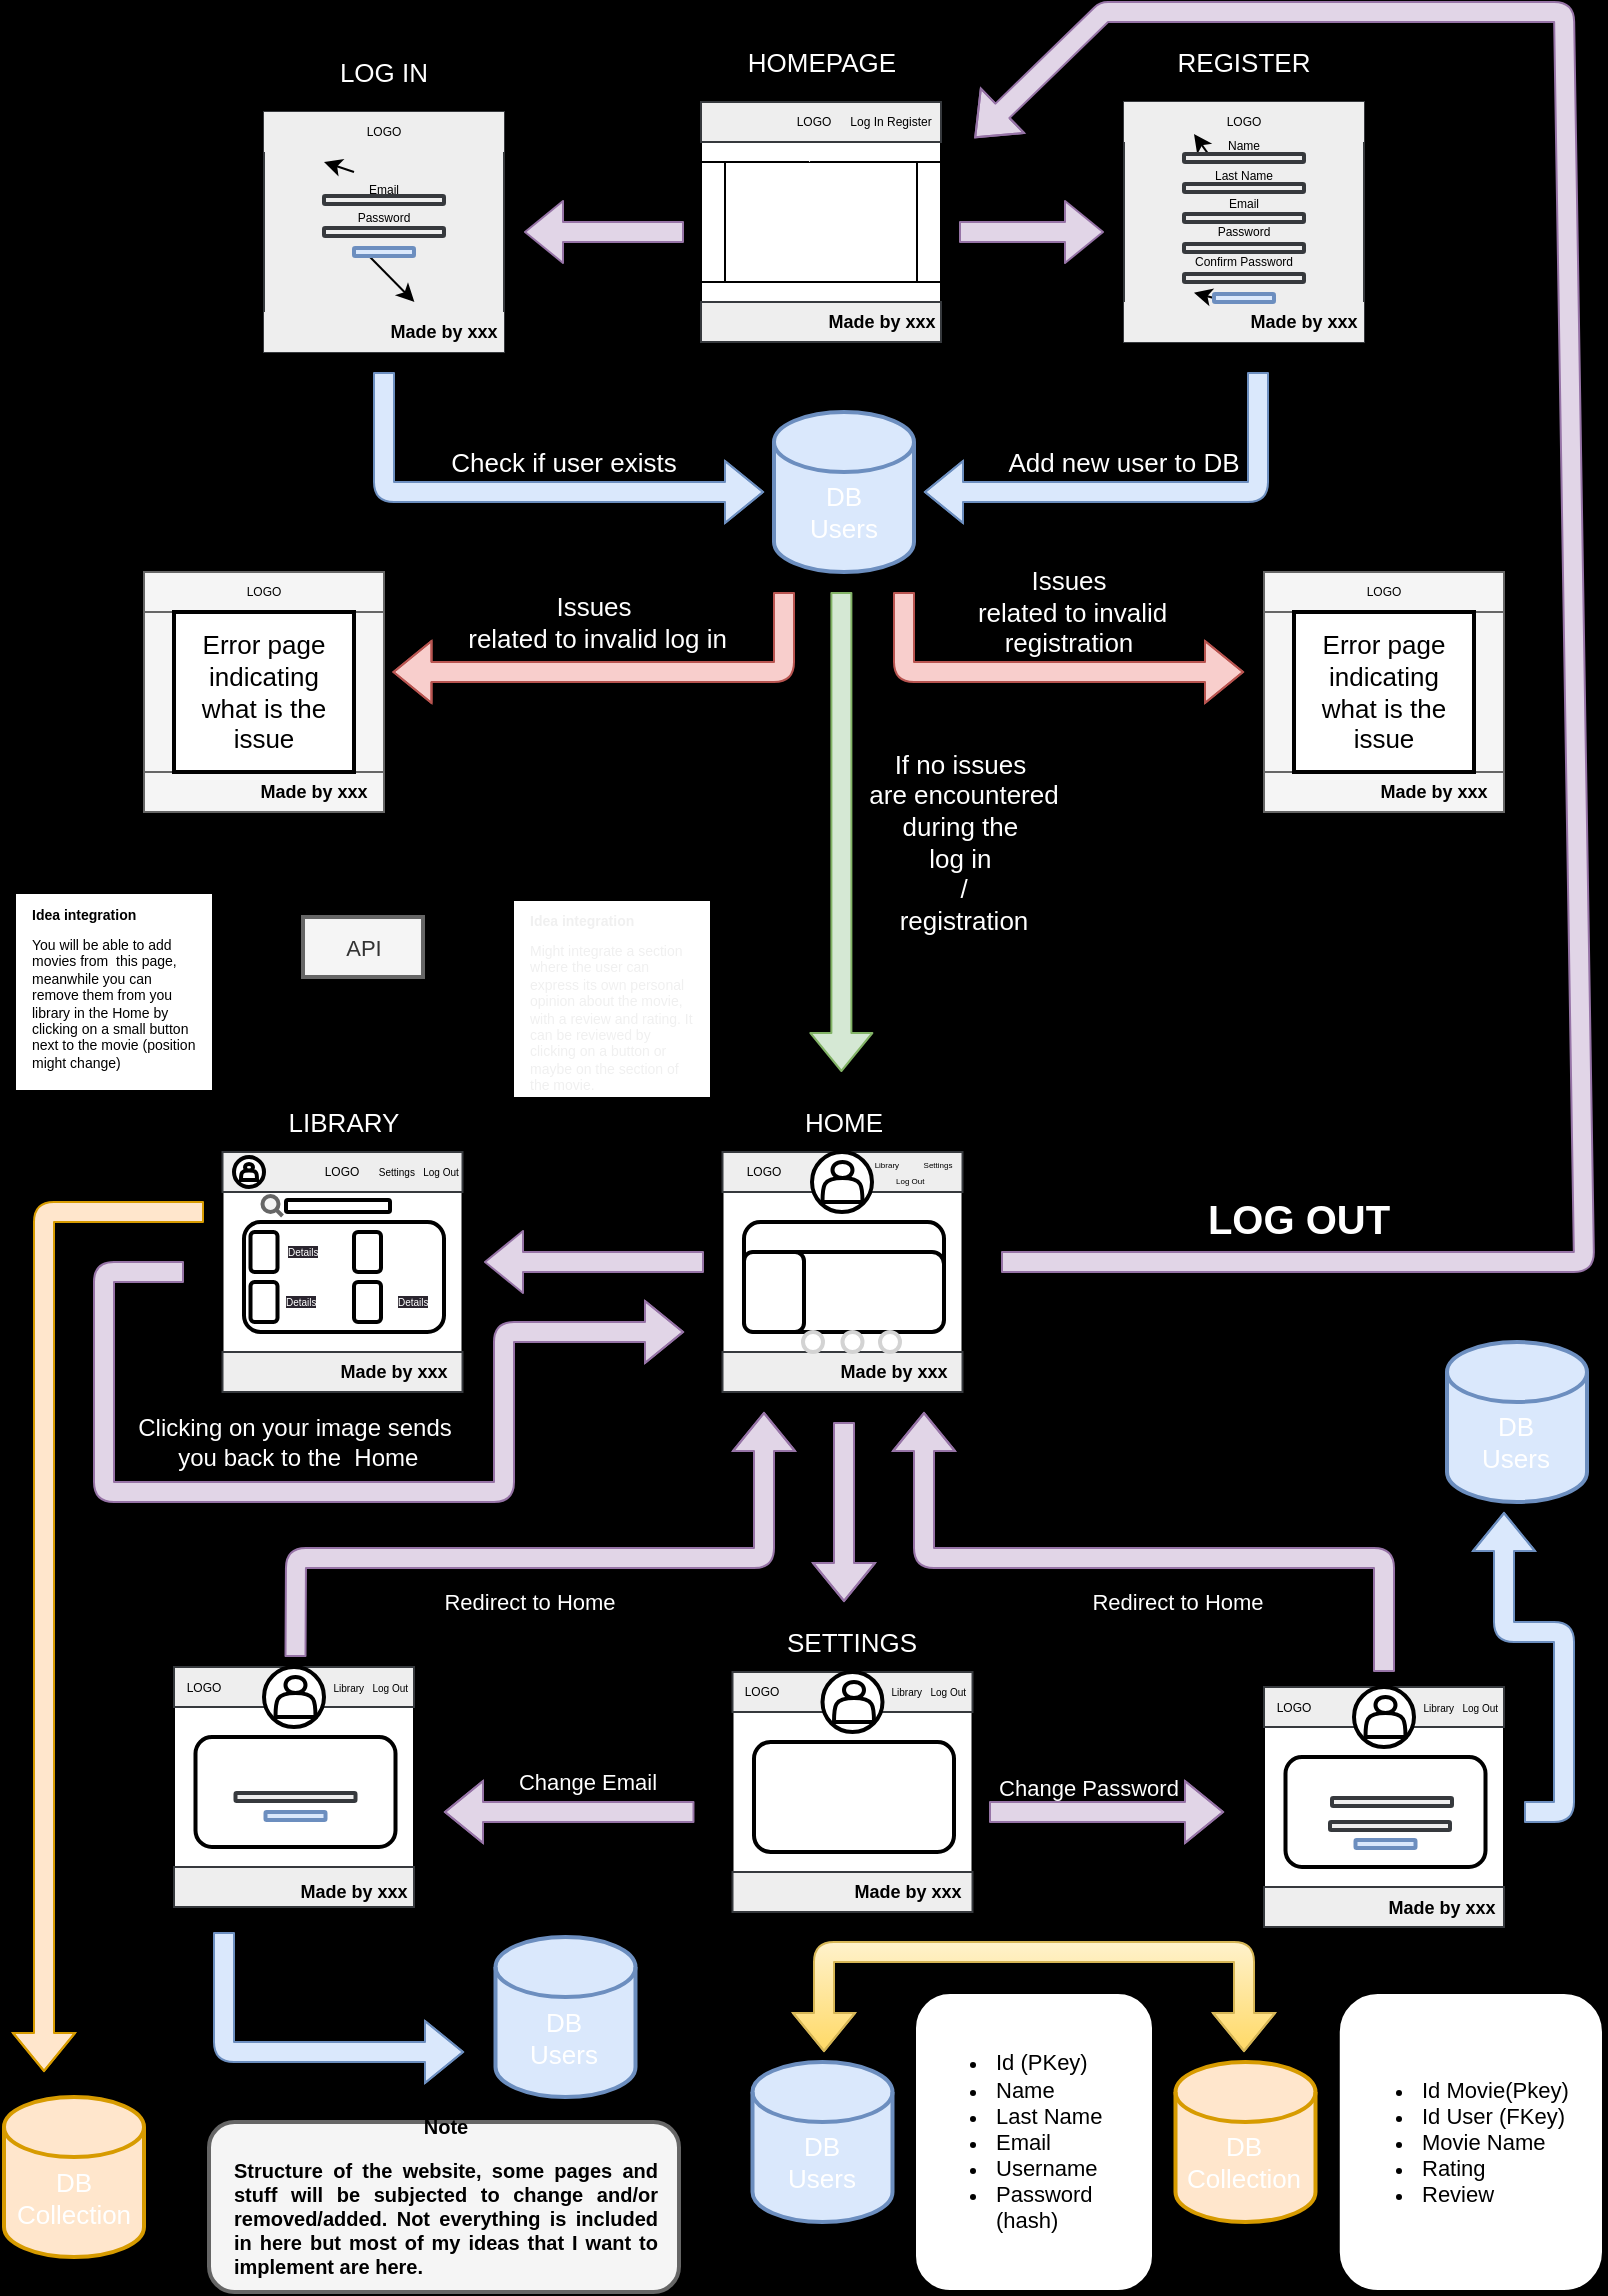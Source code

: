 <mxfile>
    <diagram id="ROJgKOlw1JvFACg1yOyk" name="Page-1">
        <mxGraphModel dx="598" dy="414" grid="1" gridSize="10" guides="1" tooltips="1" connect="1" arrows="1" fold="1" page="1" pageScale="1" pageWidth="827" pageHeight="1169" background="#000000" math="0" shadow="0">
            <root>
                <mxCell id="0"/>
                <mxCell id="1" parent="0"/>
                <mxCell id="5" value="" style="whiteSpace=wrap;html=1;aspect=fixed;" vertex="1" parent="1">
                    <mxGeometry x="358.5" y="65" width="120" height="120" as="geometry"/>
                </mxCell>
                <mxCell id="6" value="" style="rounded=0;whiteSpace=wrap;html=1;fillColor=#eeeeee;strokeColor=#36393d;" vertex="1" parent="1">
                    <mxGeometry x="358.5" y="65" width="120" height="20" as="geometry"/>
                </mxCell>
                <mxCell id="7" value="" style="rounded=0;whiteSpace=wrap;html=1;fillColor=#eeeeee;strokeColor=#36393d;" vertex="1" parent="1">
                    <mxGeometry x="358.5" y="165" width="120" height="20" as="geometry"/>
                </mxCell>
                <mxCell id="8" value="&lt;b style=&quot;font-size: 9px;&quot;&gt;Made by xxx&lt;/b&gt;" style="text;html=1;align=center;verticalAlign=middle;whiteSpace=wrap;rounded=0;strokeColor=none;fontColor=#000000;fontSize=9;" vertex="1" parent="1">
                    <mxGeometry x="394" y="160" width="110" height="30" as="geometry"/>
                </mxCell>
                <mxCell id="9" value="Log In Register" style="text;html=1;strokeColor=none;fillColor=none;align=center;verticalAlign=middle;whiteSpace=wrap;rounded=0;fontColor=#000000;fontSize=6;" vertex="1" parent="1">
                    <mxGeometry x="418.5" y="60" width="69" height="30" as="geometry"/>
                </mxCell>
                <mxCell id="10" value="LOGO" style="text;html=1;strokeColor=none;fillColor=none;align=center;verticalAlign=middle;whiteSpace=wrap;rounded=0;fontSize=6;fontColor=#000000;" vertex="1" parent="1">
                    <mxGeometry x="384.5" y="60" width="60" height="30" as="geometry"/>
                </mxCell>
                <mxCell id="11" value="" style="shape=process;whiteSpace=wrap;html=1;backgroundOutline=1;strokeColor=default;fontSize=6;fontColor=#000000;" vertex="1" parent="1">
                    <mxGeometry x="358.5" y="95" width="120" height="60" as="geometry"/>
                </mxCell>
                <mxCell id="14" value="HOMEPAGE" style="text;html=1;strokeColor=none;fillColor=none;align=center;verticalAlign=middle;whiteSpace=wrap;rounded=0;fontSize=13;fontColor=#FFFFFF;" vertex="1" parent="1">
                    <mxGeometry x="328.5" y="30" width="180" height="30" as="geometry"/>
                </mxCell>
                <mxCell id="16" value="" style="shape=flexArrow;endArrow=classic;html=1;fontSize=13;fontColor=#FFFFFF;fillColor=#e1d5e7;strokeColor=#9673a6;" edge="1" parent="1">
                    <mxGeometry width="50" height="50" relative="1" as="geometry">
                        <mxPoint x="487.5" y="130" as="sourcePoint"/>
                        <mxPoint x="560" y="130" as="targetPoint"/>
                        <Array as="points"/>
                    </mxGeometry>
                </mxCell>
                <mxCell id="17" value="" style="whiteSpace=wrap;html=1;aspect=fixed;fillColor=#eeeeee;strokeColor=#36393d;" vertex="1" parent="1">
                    <mxGeometry x="570" y="65" width="120" height="120" as="geometry"/>
                </mxCell>
                <mxCell id="18" value="" style="rounded=0;whiteSpace=wrap;html=1;fillColor=#eeeeee;strokeColor=none;" vertex="1" parent="1">
                    <mxGeometry x="570" y="65" width="120" height="20" as="geometry"/>
                </mxCell>
                <mxCell id="19" value="" style="rounded=0;whiteSpace=wrap;html=1;fillColor=#eeeeee;strokeColor=none;" vertex="1" parent="1">
                    <mxGeometry x="570" y="165" width="120" height="20" as="geometry"/>
                </mxCell>
                <mxCell id="21" value="REGISTER" style="text;html=1;strokeColor=none;fillColor=none;align=center;verticalAlign=middle;whiteSpace=wrap;rounded=0;fontSize=13;fontColor=#FFFFFF;" vertex="1" parent="1">
                    <mxGeometry x="540" y="30" width="180" height="30" as="geometry"/>
                </mxCell>
                <mxCell id="22" value="" style="shape=flexArrow;endArrow=classic;html=1;fontSize=13;fontColor=#FFFFFF;fillColor=#e1d5e7;strokeColor=#9673a6;" edge="1" parent="1">
                    <mxGeometry width="50" height="50" relative="1" as="geometry">
                        <mxPoint x="350" y="130" as="sourcePoint"/>
                        <mxPoint x="270" y="130" as="targetPoint"/>
                        <Array as="points"/>
                    </mxGeometry>
                </mxCell>
                <mxCell id="23" value="LOGO" style="text;html=1;strokeColor=none;fillColor=none;align=center;verticalAlign=middle;whiteSpace=wrap;rounded=0;fontSize=6;fontColor=#000000;" vertex="1" parent="1">
                    <mxGeometry x="600" y="60" width="60" height="30" as="geometry"/>
                </mxCell>
                <mxCell id="26" value="&lt;b style=&quot;font-size: 9px;&quot;&gt;Made by xxx&lt;/b&gt;" style="text;html=1;align=center;verticalAlign=middle;whiteSpace=wrap;rounded=0;strokeColor=none;fontColor=#000000;fontSize=9;" vertex="1" parent="1">
                    <mxGeometry x="605" y="160" width="110" height="30" as="geometry"/>
                </mxCell>
                <mxCell id="28" value="Name&lt;br&gt;&lt;br&gt;Last Name&lt;br&gt;&lt;br&gt;Email&lt;br&gt;&lt;br&gt;Password&lt;br&gt;&lt;br&gt;Confirm Password&lt;br&gt;" style="text;html=1;strokeColor=none;fillColor=none;align=center;verticalAlign=middle;whiteSpace=wrap;rounded=0;fontSize=6;fontColor=#000000;" vertex="1" parent="1">
                    <mxGeometry x="600" y="81" width="60" height="70" as="geometry"/>
                </mxCell>
                <mxCell id="32" style="edgeStyle=none;html=1;exitX=0.25;exitY=1;exitDx=0;exitDy=0;fontSize=13;fontColor=#FFFFFF;" edge="1" parent="1" source="30" target="28">
                    <mxGeometry relative="1" as="geometry"/>
                </mxCell>
                <mxCell id="30" value="" style="rounded=1;whiteSpace=wrap;html=1;strokeColor=#36393d;fontSize=13;fillColor=#eeeeee;strokeWidth=2;" vertex="1" parent="1">
                    <mxGeometry x="600" y="91" width="60" height="4" as="geometry"/>
                </mxCell>
                <mxCell id="34" value="" style="rounded=1;whiteSpace=wrap;html=1;strokeColor=#36393d;fontSize=13;fillColor=#eeeeee;strokeWidth=2;" vertex="1" parent="1">
                    <mxGeometry x="600" y="106" width="60" height="4" as="geometry"/>
                </mxCell>
                <mxCell id="35" value="" style="rounded=1;whiteSpace=wrap;html=1;strokeColor=#36393d;fontSize=13;fillColor=#eeeeee;strokeWidth=2;" vertex="1" parent="1">
                    <mxGeometry x="600" y="121" width="60" height="4" as="geometry"/>
                </mxCell>
                <mxCell id="36" value="" style="rounded=1;whiteSpace=wrap;html=1;strokeColor=#36393d;fontSize=13;fillColor=#eeeeee;strokeWidth=2;" vertex="1" parent="1">
                    <mxGeometry x="600" y="136" width="60" height="4" as="geometry"/>
                </mxCell>
                <mxCell id="37" value="" style="rounded=1;whiteSpace=wrap;html=1;strokeColor=#36393d;fontSize=13;fillColor=#eeeeee;strokeWidth=2;" vertex="1" parent="1">
                    <mxGeometry x="600" y="151" width="60" height="4" as="geometry"/>
                </mxCell>
                <mxCell id="39" style="edgeStyle=none;html=1;exitX=0.25;exitY=1;exitDx=0;exitDy=0;fontSize=13;fontColor=#FFFFFF;" edge="1" parent="1" source="38" target="26">
                    <mxGeometry relative="1" as="geometry"/>
                </mxCell>
                <mxCell id="38" value="" style="rounded=1;whiteSpace=wrap;html=1;fontSize=13;strokeWidth=2;fillColor=#dae8fc;strokeColor=#6c8ebf;" vertex="1" parent="1">
                    <mxGeometry x="615" y="161" width="30" height="4" as="geometry"/>
                </mxCell>
                <mxCell id="41" value="" style="whiteSpace=wrap;html=1;aspect=fixed;fillColor=#eeeeee;strokeColor=#36393d;" vertex="1" parent="1">
                    <mxGeometry x="140" y="70" width="120" height="120" as="geometry"/>
                </mxCell>
                <mxCell id="42" value="" style="rounded=0;whiteSpace=wrap;html=1;fillColor=#eeeeee;strokeColor=none;" vertex="1" parent="1">
                    <mxGeometry x="140" y="70" width="120" height="20" as="geometry"/>
                </mxCell>
                <mxCell id="43" value="" style="rounded=0;whiteSpace=wrap;html=1;fillColor=#eeeeee;strokeColor=none;" vertex="1" parent="1">
                    <mxGeometry x="140" y="170" width="120" height="20" as="geometry"/>
                </mxCell>
                <mxCell id="44" value="LOGO" style="text;html=1;strokeColor=none;fillColor=none;align=center;verticalAlign=middle;whiteSpace=wrap;rounded=0;fontSize=6;fontColor=#000000;" vertex="1" parent="1">
                    <mxGeometry x="170" y="65" width="60" height="30" as="geometry"/>
                </mxCell>
                <mxCell id="45" value="&lt;b style=&quot;font-size: 9px;&quot;&gt;Made by xxx&lt;/b&gt;" style="text;html=1;align=center;verticalAlign=middle;whiteSpace=wrap;rounded=0;strokeColor=none;fontColor=#000000;fontSize=9;" vertex="1" parent="1">
                    <mxGeometry x="175" y="165" width="110" height="30" as="geometry"/>
                </mxCell>
                <mxCell id="46" value="&lt;br&gt;&lt;br&gt;&lt;br&gt;&lt;br&gt;Email&lt;br&gt;&lt;br&gt;Password&lt;br&gt;&lt;br&gt;" style="text;html=1;strokeColor=none;fillColor=none;align=center;verticalAlign=middle;whiteSpace=wrap;rounded=0;fontSize=6;fontColor=#000000;" vertex="1" parent="1">
                    <mxGeometry x="170" y="70" width="60" height="70" as="geometry"/>
                </mxCell>
                <mxCell id="47" style="edgeStyle=none;html=1;exitX=0.25;exitY=1;exitDx=0;exitDy=0;fontSize=13;fontColor=#FFFFFF;" edge="1" parent="1" target="46">
                    <mxGeometry relative="1" as="geometry">
                        <mxPoint x="185.0" y="100" as="sourcePoint"/>
                    </mxGeometry>
                </mxCell>
                <mxCell id="50" value="" style="rounded=1;whiteSpace=wrap;html=1;strokeColor=#36393d;fontSize=13;fillColor=#eeeeee;strokeWidth=2;" vertex="1" parent="1">
                    <mxGeometry x="170" y="112" width="60" height="4" as="geometry"/>
                </mxCell>
                <mxCell id="51" value="" style="rounded=1;whiteSpace=wrap;html=1;strokeColor=#36393d;fontSize=13;fillColor=#eeeeee;strokeWidth=2;" vertex="1" parent="1">
                    <mxGeometry x="170" y="128" width="60" height="4" as="geometry"/>
                </mxCell>
                <mxCell id="53" style="edgeStyle=none;html=1;exitX=0.25;exitY=1;exitDx=0;exitDy=0;fontSize=13;fontColor=#FFFFFF;" edge="1" parent="1" source="54" target="45">
                    <mxGeometry relative="1" as="geometry"/>
                </mxCell>
                <mxCell id="54" value="" style="rounded=1;whiteSpace=wrap;html=1;fontSize=13;strokeWidth=2;fillColor=#dae8fc;strokeColor=#6c8ebf;" vertex="1" parent="1">
                    <mxGeometry x="185" y="138" width="30" height="4" as="geometry"/>
                </mxCell>
                <mxCell id="56" value="LOG IN" style="text;html=1;strokeColor=none;fillColor=none;align=center;verticalAlign=middle;whiteSpace=wrap;rounded=0;fontSize=13;fontColor=#FFFFFF;" vertex="1" parent="1">
                    <mxGeometry x="110" y="35" width="180" height="30" as="geometry"/>
                </mxCell>
                <mxCell id="58" value="" style="shape=cylinder3;whiteSpace=wrap;html=1;boundedLbl=1;backgroundOutline=1;size=15;strokeWidth=2;fontSize=13;fillColor=#dae8fc;strokeColor=#6c8ebf;" vertex="1" parent="1">
                    <mxGeometry x="395" y="220" width="70" height="80" as="geometry"/>
                </mxCell>
                <mxCell id="59" value="" style="shape=flexArrow;endArrow=classic;html=1;fontSize=13;fontColor=#FFFFFF;fillColor=#dae8fc;strokeColor=#6c8ebf;" edge="1" parent="1">
                    <mxGeometry width="50" height="50" relative="1" as="geometry">
                        <mxPoint x="200" y="200" as="sourcePoint"/>
                        <mxPoint x="390" y="260" as="targetPoint"/>
                        <Array as="points">
                            <mxPoint x="200" y="260"/>
                        </Array>
                    </mxGeometry>
                </mxCell>
                <mxCell id="60" value="Check if user exists" style="text;html=1;strokeColor=none;fillColor=none;align=center;verticalAlign=middle;whiteSpace=wrap;rounded=0;strokeWidth=2;fontSize=13;fontColor=#FFFFFF;" vertex="1" parent="1">
                    <mxGeometry x="190" y="230" width="200" height="30" as="geometry"/>
                </mxCell>
                <mxCell id="61" value="DB&lt;br&gt;Users" style="text;html=1;strokeColor=none;fillColor=none;align=center;verticalAlign=middle;whiteSpace=wrap;rounded=0;strokeWidth=2;fontSize=13;fontColor=#FFFFFF;" vertex="1" parent="1">
                    <mxGeometry x="393.5" y="250" width="71.5" height="40" as="geometry"/>
                </mxCell>
                <mxCell id="63" value="Movie &lt;br&gt;images &lt;br&gt;scrolling" style="text;html=1;strokeColor=none;fillColor=none;align=center;verticalAlign=middle;whiteSpace=wrap;rounded=0;strokeWidth=2;fontSize=13;fontColor=#FFFFFF;" vertex="1" parent="1">
                    <mxGeometry x="333.75" y="83" width="161.5" height="82" as="geometry"/>
                </mxCell>
                <mxCell id="64" value="" style="shape=flexArrow;endArrow=classic;html=1;fontSize=13;fontColor=#FFFFFF;fillColor=#dae8fc;strokeColor=#6c8ebf;" edge="1" parent="1">
                    <mxGeometry width="50" height="50" relative="1" as="geometry">
                        <mxPoint x="637" y="200" as="sourcePoint"/>
                        <mxPoint x="470" y="260" as="targetPoint"/>
                        <Array as="points">
                            <mxPoint x="637" y="260"/>
                        </Array>
                    </mxGeometry>
                </mxCell>
                <mxCell id="65" value="Add new user to DB" style="text;html=1;strokeColor=none;fillColor=none;align=center;verticalAlign=middle;whiteSpace=wrap;rounded=0;strokeWidth=2;fontSize=13;fontColor=#FFFFFF;" vertex="1" parent="1">
                    <mxGeometry x="470" y="230" width="200" height="30" as="geometry"/>
                </mxCell>
                <mxCell id="66" value="" style="shape=flexArrow;endArrow=classic;html=1;fontSize=13;fontColor=#FFFFFF;fillColor=#f8cecc;strokeColor=#b85450;" edge="1" parent="1">
                    <mxGeometry width="50" height="50" relative="1" as="geometry">
                        <mxPoint x="460" y="310" as="sourcePoint"/>
                        <mxPoint x="630" y="350" as="targetPoint"/>
                        <Array as="points">
                            <mxPoint x="460" y="350"/>
                        </Array>
                    </mxGeometry>
                </mxCell>
                <mxCell id="67" value="Issues&lt;br&gt;&amp;nbsp;related to invalid registration" style="text;html=1;strokeColor=none;fillColor=none;align=center;verticalAlign=middle;whiteSpace=wrap;rounded=0;strokeWidth=2;fontSize=13;fontColor=#FFFFFF;" vertex="1" parent="1">
                    <mxGeometry x="460" y="310" width="165" height="20" as="geometry"/>
                </mxCell>
                <mxCell id="68" value="" style="whiteSpace=wrap;html=1;aspect=fixed;fillColor=#f5f5f5;strokeColor=#666666;fontColor=#333333;" vertex="1" parent="1">
                    <mxGeometry x="640" y="300" width="120" height="120" as="geometry"/>
                </mxCell>
                <mxCell id="77" value="" style="edgeStyle=none;html=1;fontSize=13;fontColor=#FFFFFF;startArrow=none;" edge="1" parent="1">
                    <mxGeometry relative="1" as="geometry">
                        <mxPoint x="685" y="350.0" as="sourcePoint"/>
                        <mxPoint x="700" y="368" as="targetPoint"/>
                    </mxGeometry>
                </mxCell>
                <mxCell id="69" value="" style="rounded=0;whiteSpace=wrap;html=1;fillColor=#f5f5f5;strokeColor=#666666;fontColor=#333333;" vertex="1" parent="1">
                    <mxGeometry x="640" y="300" width="120" height="20" as="geometry"/>
                </mxCell>
                <mxCell id="82" value="" style="edgeStyle=none;html=1;fontSize=13;fontColor=#000000;" edge="1" parent="1" source="70" target="81">
                    <mxGeometry relative="1" as="geometry"/>
                </mxCell>
                <mxCell id="70" value="" style="rounded=0;whiteSpace=wrap;html=1;fillColor=#f5f5f5;strokeColor=#666666;fontColor=#333333;" vertex="1" parent="1">
                    <mxGeometry x="640" y="400" width="120" height="20" as="geometry"/>
                </mxCell>
                <mxCell id="72" style="edgeStyle=none;html=1;exitX=0.25;exitY=1;exitDx=0;exitDy=0;fontSize=13;fontColor=#FFFFFF;" edge="1" parent="1">
                    <mxGeometry relative="1" as="geometry">
                        <mxPoint x="685.0" y="330" as="sourcePoint"/>
                        <mxPoint x="670" y="325.0" as="targetPoint"/>
                    </mxGeometry>
                </mxCell>
                <mxCell id="75" style="edgeStyle=none;html=1;exitX=0.25;exitY=1;exitDx=0;exitDy=0;fontSize=13;fontColor=#FFFFFF;" edge="1" parent="1">
                    <mxGeometry relative="1" as="geometry">
                        <mxPoint x="715.197" y="395" as="targetPoint"/>
                        <mxPoint x="692.5" y="372.0" as="sourcePoint"/>
                    </mxGeometry>
                </mxCell>
                <mxCell id="79" value="" style="edgeStyle=none;html=1;fontSize=13;fontColor=#FFFFFF;endArrow=none;" edge="1" parent="1" source="69">
                    <mxGeometry relative="1" as="geometry">
                        <mxPoint x="700" y="320" as="sourcePoint"/>
                        <mxPoint x="705.714" y="350" as="targetPoint"/>
                    </mxGeometry>
                </mxCell>
                <mxCell id="81" value="Error page&lt;br&gt;indicating&lt;br&gt;what is the issue" style="text;html=1;align=center;verticalAlign=middle;whiteSpace=wrap;rounded=0;strokeWidth=2;fontSize=13;fillColor=default;strokeColor=default;" vertex="1" parent="1">
                    <mxGeometry x="655" y="320" width="90" height="80" as="geometry"/>
                </mxCell>
                <mxCell id="83" value="" style="shape=flexArrow;endArrow=classic;html=1;fontSize=13;fontColor=#FFFFFF;fillColor=#f8cecc;strokeColor=#b85450;" edge="1" parent="1">
                    <mxGeometry width="50" height="50" relative="1" as="geometry">
                        <mxPoint x="400" y="310" as="sourcePoint"/>
                        <mxPoint x="204.25" y="350" as="targetPoint"/>
                        <Array as="points">
                            <mxPoint x="400" y="350"/>
                        </Array>
                    </mxGeometry>
                </mxCell>
                <mxCell id="84" value="Issues&lt;br&gt;&amp;nbsp;related to invalid log in" style="text;html=1;strokeColor=none;fillColor=none;align=center;verticalAlign=middle;whiteSpace=wrap;rounded=0;strokeWidth=2;fontSize=13;fontColor=#FFFFFF;" vertex="1" parent="1">
                    <mxGeometry x="215" y="310" width="180" height="30" as="geometry"/>
                </mxCell>
                <mxCell id="85" value="" style="whiteSpace=wrap;html=1;aspect=fixed;fillColor=#f5f5f5;strokeColor=#666666;fontColor=#333333;" vertex="1" parent="1">
                    <mxGeometry x="80" y="300" width="120" height="120" as="geometry"/>
                </mxCell>
                <mxCell id="86" value="" style="edgeStyle=none;html=1;fontSize=13;fontColor=#FFFFFF;startArrow=none;" edge="1" parent="1">
                    <mxGeometry relative="1" as="geometry">
                        <mxPoint x="125" y="350.0" as="sourcePoint"/>
                        <mxPoint x="140" y="368" as="targetPoint"/>
                    </mxGeometry>
                </mxCell>
                <mxCell id="87" value="" style="rounded=0;whiteSpace=wrap;html=1;fillColor=#f5f5f5;strokeColor=#666666;fontColor=#333333;" vertex="1" parent="1">
                    <mxGeometry x="80" y="300" width="120" height="20" as="geometry"/>
                </mxCell>
                <mxCell id="88" value="" style="edgeStyle=none;html=1;fontSize=13;fontColor=#000000;" edge="1" parent="1" source="89" target="93">
                    <mxGeometry relative="1" as="geometry"/>
                </mxCell>
                <mxCell id="89" value="" style="rounded=0;whiteSpace=wrap;html=1;fillColor=#f5f5f5;strokeColor=#666666;fontColor=#333333;" vertex="1" parent="1">
                    <mxGeometry x="80" y="400" width="120" height="20" as="geometry"/>
                </mxCell>
                <mxCell id="90" style="edgeStyle=none;html=1;exitX=0.25;exitY=1;exitDx=0;exitDy=0;fontSize=13;fontColor=#FFFFFF;" edge="1" parent="1">
                    <mxGeometry relative="1" as="geometry">
                        <mxPoint x="125.0" y="330" as="sourcePoint"/>
                        <mxPoint x="110" y="325.0" as="targetPoint"/>
                    </mxGeometry>
                </mxCell>
                <mxCell id="91" style="edgeStyle=none;html=1;exitX=0.25;exitY=1;exitDx=0;exitDy=0;fontSize=13;fontColor=#FFFFFF;" edge="1" parent="1">
                    <mxGeometry relative="1" as="geometry">
                        <mxPoint x="155.197" y="395" as="targetPoint"/>
                        <mxPoint x="132.5" y="372.0" as="sourcePoint"/>
                    </mxGeometry>
                </mxCell>
                <mxCell id="92" value="" style="edgeStyle=none;html=1;fontSize=13;fontColor=#FFFFFF;endArrow=none;" edge="1" parent="1" source="87">
                    <mxGeometry relative="1" as="geometry">
                        <mxPoint x="140" y="320" as="sourcePoint"/>
                        <mxPoint x="145.714" y="350" as="targetPoint"/>
                    </mxGeometry>
                </mxCell>
                <mxCell id="93" value="Error page&lt;br&gt;indicating&lt;br&gt;what is the issue" style="text;html=1;align=center;verticalAlign=middle;whiteSpace=wrap;rounded=0;strokeWidth=2;fontSize=13;fillColor=default;strokeColor=default;" vertex="1" parent="1">
                    <mxGeometry x="95" y="320" width="90" height="80" as="geometry"/>
                </mxCell>
                <mxCell id="95" value="" style="shape=flexArrow;endArrow=classic;html=1;fontSize=13;fontColor=#000000;fillColor=#d5e8d4;strokeColor=#82b366;" edge="1" parent="1">
                    <mxGeometry width="50" height="50" relative="1" as="geometry">
                        <mxPoint x="428.69" y="310" as="sourcePoint"/>
                        <mxPoint x="428.69" y="550" as="targetPoint"/>
                    </mxGeometry>
                </mxCell>
                <mxCell id="96" value="If no issues&amp;nbsp;&lt;br&gt;are encountered&lt;br&gt;during the&amp;nbsp;&lt;br&gt;log in&amp;nbsp;&lt;br&gt;/&lt;br&gt;registration" style="text;html=1;strokeColor=none;fillColor=none;align=center;verticalAlign=middle;whiteSpace=wrap;rounded=0;strokeWidth=2;fontSize=13;fontColor=#FFFFFF;" vertex="1" parent="1">
                    <mxGeometry x="400" y="420" width="180" height="30" as="geometry"/>
                </mxCell>
                <mxCell id="97" value="LOGO" style="text;html=1;strokeColor=none;fillColor=none;align=center;verticalAlign=middle;whiteSpace=wrap;rounded=0;fontSize=6;fontColor=#000000;" vertex="1" parent="1">
                    <mxGeometry x="110" y="295" width="60" height="30" as="geometry"/>
                </mxCell>
                <mxCell id="99" value="LOGO" style="text;html=1;strokeColor=none;fillColor=none;align=center;verticalAlign=middle;whiteSpace=wrap;rounded=0;fontSize=6;fontColor=#000000;" vertex="1" parent="1">
                    <mxGeometry x="670" y="295" width="60" height="30" as="geometry"/>
                </mxCell>
                <mxCell id="100" value="&lt;b style=&quot;font-size: 9px;&quot;&gt;Made by xxx&lt;/b&gt;" style="text;html=1;align=center;verticalAlign=middle;whiteSpace=wrap;rounded=0;strokeColor=none;fontColor=#000000;fontSize=9;" vertex="1" parent="1">
                    <mxGeometry x="670" y="395" width="110" height="30" as="geometry"/>
                </mxCell>
                <mxCell id="101" value="&lt;b style=&quot;font-size: 9px;&quot;&gt;Made by xxx&lt;/b&gt;" style="text;html=1;align=center;verticalAlign=middle;whiteSpace=wrap;rounded=0;strokeColor=none;fontColor=#000000;fontSize=9;" vertex="1" parent="1">
                    <mxGeometry x="110" y="395" width="110" height="30" as="geometry"/>
                </mxCell>
                <mxCell id="102" value="" style="whiteSpace=wrap;html=1;aspect=fixed;" vertex="1" parent="1">
                    <mxGeometry x="369.25" y="590" width="120" height="120" as="geometry"/>
                </mxCell>
                <mxCell id="103" value="" style="rounded=0;whiteSpace=wrap;html=1;fillColor=#eeeeee;strokeColor=#36393d;" vertex="1" parent="1">
                    <mxGeometry x="369.25" y="590" width="120" height="20" as="geometry"/>
                </mxCell>
                <mxCell id="104" value="" style="rounded=0;whiteSpace=wrap;html=1;fillColor=#eeeeee;strokeColor=#36393d;" vertex="1" parent="1">
                    <mxGeometry x="369.25" y="690" width="120" height="20" as="geometry"/>
                </mxCell>
                <mxCell id="105" value="&lt;font style=&quot;font-size: 4px;&quot;&gt;&amp;nbsp; &amp;nbsp; &amp;nbsp;Library&amp;nbsp; &amp;nbsp; &amp;nbsp; &amp;nbsp; &amp;nbsp; &amp;nbsp;Settings&lt;br&gt;&amp;nbsp; Log Out&lt;/font&gt;" style="text;html=1;strokeColor=none;fillColor=none;align=center;verticalAlign=middle;whiteSpace=wrap;rounded=0;fontColor=#000000;fontSize=6;" vertex="1" parent="1">
                    <mxGeometry x="430" y="585" width="63.75" height="30" as="geometry"/>
                </mxCell>
                <mxCell id="106" value="LOGO" style="text;html=1;strokeColor=none;fillColor=none;align=center;verticalAlign=middle;whiteSpace=wrap;rounded=0;fontSize=6;fontColor=#000000;" vertex="1" parent="1">
                    <mxGeometry x="360" y="585" width="60" height="30" as="geometry"/>
                </mxCell>
                <mxCell id="108" value="HOME" style="text;html=1;strokeColor=none;fillColor=none;align=center;verticalAlign=middle;whiteSpace=wrap;rounded=0;fontSize=13;fontColor=#FFFFFF;" vertex="1" parent="1">
                    <mxGeometry x="340" y="560" width="180" height="30" as="geometry"/>
                </mxCell>
                <mxCell id="109" value="" style="ellipse;whiteSpace=wrap;html=1;aspect=fixed;strokeColor=default;strokeWidth=2;fontSize=7;fontColor=#000000;fillColor=default;" vertex="1" parent="1">
                    <mxGeometry x="414" y="590" width="30" height="30" as="geometry"/>
                </mxCell>
                <mxCell id="110" value="" style="shape=actor;whiteSpace=wrap;html=1;strokeColor=default;strokeWidth=2;fontSize=7;fontColor=#000000;fillColor=default;" vertex="1" parent="1">
                    <mxGeometry x="419.25" y="595" width="20" height="20" as="geometry"/>
                </mxCell>
                <mxCell id="125" value="" style="rounded=1;whiteSpace=wrap;html=1;strokeColor=default;strokeWidth=2;fontSize=7;fontColor=#000000;fillColor=default;" vertex="1" parent="1">
                    <mxGeometry x="380" y="625" width="100" height="55" as="geometry"/>
                </mxCell>
                <mxCell id="126" value="" style="rounded=1;whiteSpace=wrap;html=1;strokeColor=default;strokeWidth=2;fontSize=7;fontColor=#000000;fillColor=default;" vertex="1" parent="1">
                    <mxGeometry x="380" y="640" width="100" height="40" as="geometry"/>
                </mxCell>
                <mxCell id="128" value="" style="rounded=1;whiteSpace=wrap;html=1;strokeColor=default;strokeWidth=2;fontSize=7;fontColor=#000000;fillColor=default;" vertex="1" parent="1">
                    <mxGeometry x="380" y="640" width="30" height="40" as="geometry"/>
                </mxCell>
                <mxCell id="129" value="&lt;b&gt;&lt;font color=&quot;#ffffff&quot;&gt;Movie Title&lt;/font&gt;&lt;/b&gt;" style="text;html=1;strokeColor=none;fillColor=none;align=center;verticalAlign=middle;whiteSpace=wrap;rounded=0;strokeWidth=2;fontSize=7;fontColor=#000000;" vertex="1" parent="1">
                    <mxGeometry x="380" y="615" width="100" height="30" as="geometry"/>
                </mxCell>
                <mxCell id="130" value="Movie&lt;br&gt;Image" style="text;html=1;strokeColor=none;fillColor=none;align=center;verticalAlign=middle;whiteSpace=wrap;rounded=0;strokeWidth=2;fontSize=7;fontColor=#FFFFFF;" vertex="1" parent="1">
                    <mxGeometry x="365" y="635" width="60" height="45" as="geometry"/>
                </mxCell>
                <mxCell id="131" value="Movie Detail 0&lt;br&gt;Movie Detail 1&lt;br&gt;Movie Detail 2&lt;br&gt;Movie Detail 3" style="text;html=1;strokeColor=none;fillColor=none;align=center;verticalAlign=middle;whiteSpace=wrap;rounded=0;strokeWidth=2;fontSize=7;fontColor=#FFFFFF;" vertex="1" parent="1">
                    <mxGeometry x="410" y="645" width="60" height="30" as="geometry"/>
                </mxCell>
                <mxCell id="132" value="" style="shape=flexArrow;endArrow=classic;html=1;fontSize=7;fontColor=#FFFFFF;entryX=1;entryY=0;entryDx=0;entryDy=0;fillColor=#e1d5e7;strokeColor=#9673a6;" edge="1" parent="1" target="63">
                    <mxGeometry width="50" height="50" relative="1" as="geometry">
                        <mxPoint x="508.5" y="645" as="sourcePoint"/>
                        <mxPoint x="470" y="20" as="targetPoint"/>
                        <Array as="points">
                            <mxPoint x="800" y="645"/>
                            <mxPoint x="790" y="20"/>
                            <mxPoint x="560" y="20"/>
                        </Array>
                    </mxGeometry>
                </mxCell>
                <mxCell id="133" value="LOG OUT" style="text;html=1;strokeColor=none;fillColor=none;align=center;verticalAlign=middle;whiteSpace=wrap;rounded=0;strokeWidth=2;fontSize=20;fontColor=#FFFFFF;fontStyle=1" vertex="1" parent="1">
                    <mxGeometry x="560" y="595" width="195" height="55" as="geometry"/>
                </mxCell>
                <mxCell id="134" value="" style="shape=flexArrow;endArrow=classic;html=1;fontSize=20;fontColor=#FFFFFF;fillColor=#e1d5e7;strokeColor=#9673a6;" edge="1" parent="1">
                    <mxGeometry width="50" height="50" relative="1" as="geometry">
                        <mxPoint x="360" y="645" as="sourcePoint"/>
                        <mxPoint x="250" y="645" as="targetPoint"/>
                    </mxGeometry>
                </mxCell>
                <mxCell id="135" value="" style="whiteSpace=wrap;html=1;aspect=fixed;" vertex="1" parent="1">
                    <mxGeometry x="119.25" y="590" width="120" height="120" as="geometry"/>
                </mxCell>
                <mxCell id="136" value="" style="rounded=0;whiteSpace=wrap;html=1;fillColor=#eeeeee;strokeColor=#36393d;" vertex="1" parent="1">
                    <mxGeometry x="119.25" y="590" width="120" height="20" as="geometry"/>
                </mxCell>
                <mxCell id="137" value="" style="rounded=0;whiteSpace=wrap;html=1;fillColor=#eeeeee;strokeColor=#36393d;" vertex="1" parent="1">
                    <mxGeometry x="119.25" y="690" width="120" height="20" as="geometry"/>
                </mxCell>
                <mxCell id="138" value="&lt;font style=&quot;font-size: 5px;&quot;&gt;&amp;nbsp; Settings&amp;nbsp; &amp;nbsp;Log Out&lt;/font&gt;" style="text;html=1;strokeColor=none;fillColor=none;align=center;verticalAlign=middle;whiteSpace=wrap;rounded=0;fontColor=#000000;fontSize=6;" vertex="1" parent="1">
                    <mxGeometry x="183.75" y="585" width="63.75" height="30" as="geometry"/>
                </mxCell>
                <mxCell id="139" value="LOGO" style="text;html=1;strokeColor=none;fillColor=none;align=center;verticalAlign=middle;whiteSpace=wrap;rounded=0;fontSize=6;fontColor=#000000;" vertex="1" parent="1">
                    <mxGeometry x="149.25" y="585" width="60" height="30" as="geometry"/>
                </mxCell>
                <mxCell id="140" value="" style="ellipse;whiteSpace=wrap;html=1;aspect=fixed;strokeColor=default;strokeWidth=2;fontSize=7;fontColor=#000000;fillColor=default;" vertex="1" parent="1">
                    <mxGeometry x="125" y="592.5" width="15" height="15" as="geometry"/>
                </mxCell>
                <mxCell id="141" value="" style="shape=actor;whiteSpace=wrap;html=1;strokeColor=default;strokeWidth=2;fontSize=7;fontColor=#000000;fillColor=default;" vertex="1" parent="1">
                    <mxGeometry x="128.5" y="596" width="8" height="8" as="geometry"/>
                </mxCell>
                <mxCell id="142" value="" style="rounded=1;whiteSpace=wrap;html=1;strokeColor=default;strokeWidth=2;fontSize=7;fontColor=#000000;fillColor=default;" vertex="1" parent="1">
                    <mxGeometry x="130" y="625" width="100" height="55" as="geometry"/>
                </mxCell>
                <mxCell id="144" value="" style="rounded=1;whiteSpace=wrap;html=1;strokeColor=default;strokeWidth=2;fontSize=7;fontColor=#000000;fillColor=default;" vertex="1" parent="1">
                    <mxGeometry x="133.25" y="630" width="13.5" height="20" as="geometry"/>
                </mxCell>
                <mxCell id="148" value="&lt;b style=&quot;font-size: 9px;&quot;&gt;Made by xxx&lt;/b&gt;" style="text;html=1;align=center;verticalAlign=middle;whiteSpace=wrap;rounded=0;strokeColor=none;fontColor=#000000;fontSize=9;" vertex="1" parent="1">
                    <mxGeometry x="150" y="685" width="110" height="30" as="geometry"/>
                </mxCell>
                <mxCell id="149" value="&lt;b style=&quot;font-size: 9px;&quot;&gt;Made by xxx&lt;/b&gt;" style="text;html=1;align=center;verticalAlign=middle;whiteSpace=wrap;rounded=0;strokeColor=none;fontColor=#000000;fontSize=9;" vertex="1" parent="1">
                    <mxGeometry x="400" y="685" width="110" height="30" as="geometry"/>
                </mxCell>
                <mxCell id="150" value="" style="rounded=1;whiteSpace=wrap;html=1;strokeColor=default;strokeWidth=2;fontSize=7;fontColor=#000000;fillColor=default;" vertex="1" parent="1">
                    <mxGeometry x="133.25" y="655" width="13.5" height="20" as="geometry"/>
                </mxCell>
                <mxCell id="151" value="" style="rounded=1;whiteSpace=wrap;html=1;strokeColor=default;strokeWidth=2;fontSize=7;fontColor=#000000;fillColor=default;" vertex="1" parent="1">
                    <mxGeometry x="185" y="630" width="13.5" height="20" as="geometry"/>
                </mxCell>
                <mxCell id="152" value="" style="rounded=1;whiteSpace=wrap;html=1;strokeColor=default;strokeWidth=2;fontSize=7;fontColor=#000000;fillColor=default;" vertex="1" parent="1">
                    <mxGeometry x="185" y="655" width="13.5" height="20" as="geometry"/>
                </mxCell>
                <mxCell id="153" value="&lt;font style=&quot;font-size: 4px;&quot;&gt;&lt;font style=&quot;font-size: 4px;&quot;&gt;Movie&lt;/font&gt; Name&lt;/font&gt;" style="text;html=1;strokeColor=none;fillColor=none;align=center;verticalAlign=middle;whiteSpace=wrap;rounded=0;strokeWidth=2;fontSize=11;fontColor=#FFFFFF;" vertex="1" parent="1">
                    <mxGeometry x="183.75" y="615" width="60" height="30" as="geometry"/>
                </mxCell>
                <mxCell id="154" value="&lt;font style=&quot;font-size: 5px;&quot;&gt;Details&lt;/font&gt;" style="text;html=1;strokeColor=none;fillColor=none;align=center;verticalAlign=middle;whiteSpace=wrap;rounded=0;strokeWidth=2;fontSize=20;fontColor=#FFFFFF;" vertex="1" parent="1">
                    <mxGeometry x="183.75" y="620" width="56.25" height="30" as="geometry"/>
                </mxCell>
                <mxCell id="157" value="&lt;meta charset=&quot;utf-8&quot;&gt;&lt;span style=&quot;color: rgb(255, 255, 255); font-family: Helvetica; font-size: 5px; font-style: normal; font-variant-ligatures: normal; font-variant-caps: normal; font-weight: 400; letter-spacing: normal; orphans: 2; text-align: center; text-indent: 0px; text-transform: none; widows: 2; word-spacing: 0px; -webkit-text-stroke-width: 0px; background-color: rgb(42, 37, 47); text-decoration-thickness: initial; text-decoration-style: initial; text-decoration-color: initial; float: none; display: inline !important;&quot;&gt;Details&lt;/span&gt;" style="text;whiteSpace=wrap;html=1;fontSize=5;fontColor=#FFFFFF;" vertex="1" parent="1">
                    <mxGeometry x="205" y="655" width="50" height="30" as="geometry"/>
                </mxCell>
                <mxCell id="158" value="&lt;meta charset=&quot;utf-8&quot;&gt;&lt;span style=&quot;color: rgb(255, 255, 255); font-family: Helvetica; font-size: 5px; font-style: normal; font-variant-ligatures: normal; font-variant-caps: normal; font-weight: 400; letter-spacing: normal; orphans: 2; text-align: center; text-indent: 0px; text-transform: none; widows: 2; word-spacing: 0px; -webkit-text-stroke-width: 0px; background-color: rgb(42, 37, 47); text-decoration-thickness: initial; text-decoration-style: initial; text-decoration-color: initial; float: none; display: inline !important;&quot;&gt;Details&lt;/span&gt;" style="text;whiteSpace=wrap;html=1;fontSize=5;fontColor=#FFFFFF;" vertex="1" parent="1">
                    <mxGeometry x="149.25" y="655" width="50" height="30" as="geometry"/>
                </mxCell>
                <mxCell id="159" value="&lt;meta charset=&quot;utf-8&quot;&gt;&lt;span style=&quot;color: rgb(255, 255, 255); font-family: Helvetica; font-size: 5px; font-style: normal; font-variant-ligatures: normal; font-variant-caps: normal; font-weight: 400; letter-spacing: normal; orphans: 2; text-align: center; text-indent: 0px; text-transform: none; widows: 2; word-spacing: 0px; -webkit-text-stroke-width: 0px; background-color: rgb(42, 37, 47); text-decoration-thickness: initial; text-decoration-style: initial; text-decoration-color: initial; float: none; display: inline !important;&quot;&gt;Details&lt;/span&gt;" style="text;whiteSpace=wrap;html=1;fontSize=5;fontColor=#FFFFFF;" vertex="1" parent="1">
                    <mxGeometry x="150" y="630" width="50" height="30" as="geometry"/>
                </mxCell>
                <mxCell id="162" value="&lt;font style=&quot;font-size: 4px;&quot;&gt;&lt;font style=&quot;font-size: 4px;&quot;&gt;Movie&lt;/font&gt; Name&lt;/font&gt;" style="text;html=1;strokeColor=none;fillColor=none;align=center;verticalAlign=middle;whiteSpace=wrap;rounded=0;strokeWidth=2;fontSize=11;fontColor=#FFFFFF;" vertex="1" parent="1">
                    <mxGeometry x="133.25" y="615" width="60" height="30" as="geometry"/>
                </mxCell>
                <mxCell id="163" value="&lt;font style=&quot;font-size: 4px;&quot;&gt;&lt;font style=&quot;font-size: 4px;&quot;&gt;Movie&lt;/font&gt; Name&lt;/font&gt;" style="text;html=1;strokeColor=none;fillColor=none;align=center;verticalAlign=middle;whiteSpace=wrap;rounded=0;strokeWidth=2;fontSize=11;fontColor=#FFFFFF;" vertex="1" parent="1">
                    <mxGeometry x="133.25" y="640" width="60" height="30" as="geometry"/>
                </mxCell>
                <mxCell id="164" value="&lt;font style=&quot;font-size: 4px;&quot;&gt;&lt;font style=&quot;font-size: 4px;&quot;&gt;Movie&lt;/font&gt; Name&lt;/font&gt;" style="text;html=1;strokeColor=none;fillColor=none;align=center;verticalAlign=middle;whiteSpace=wrap;rounded=0;strokeWidth=2;fontSize=11;fontColor=#FFFFFF;" vertex="1" parent="1">
                    <mxGeometry x="183.75" y="640" width="60" height="30" as="geometry"/>
                </mxCell>
                <mxCell id="165" value="IMG" style="text;html=1;strokeColor=none;fillColor=none;align=center;verticalAlign=middle;whiteSpace=wrap;rounded=0;strokeWidth=2;fontSize=5;fontColor=#FFFFFF;" vertex="1" parent="1">
                    <mxGeometry x="110" y="625" width="60" height="30" as="geometry"/>
                </mxCell>
                <mxCell id="166" value="IMG" style="text;html=1;strokeColor=none;fillColor=none;align=center;verticalAlign=middle;whiteSpace=wrap;rounded=0;strokeWidth=2;fontSize=5;fontColor=#FFFFFF;" vertex="1" parent="1">
                    <mxGeometry x="110" y="650" width="60" height="30" as="geometry"/>
                </mxCell>
                <mxCell id="167" value="IMG" style="text;html=1;strokeColor=none;fillColor=none;align=center;verticalAlign=middle;whiteSpace=wrap;rounded=0;strokeWidth=2;fontSize=5;fontColor=#FFFFFF;" vertex="1" parent="1">
                    <mxGeometry x="161.75" y="650" width="60" height="30" as="geometry"/>
                </mxCell>
                <mxCell id="168" value="IMG" style="text;html=1;strokeColor=none;fillColor=none;align=center;verticalAlign=middle;whiteSpace=wrap;rounded=0;strokeWidth=2;fontSize=5;fontColor=#FFFFFF;" vertex="1" parent="1">
                    <mxGeometry x="161.75" y="625" width="60" height="30" as="geometry"/>
                </mxCell>
                <mxCell id="169" value="LIBRARY" style="text;html=1;strokeColor=none;fillColor=none;align=center;verticalAlign=middle;whiteSpace=wrap;rounded=0;fontSize=13;fontColor=#FFFFFF;" vertex="1" parent="1">
                    <mxGeometry x="90" y="560" width="180" height="30" as="geometry"/>
                </mxCell>
                <mxCell id="171" value="" style="rounded=1;whiteSpace=wrap;html=1;strokeColor=default;strokeWidth=2;fontSize=5;fontColor=#FFFFFF;fillColor=default;" vertex="1" parent="1">
                    <mxGeometry x="151" y="614" width="52" height="6" as="geometry"/>
                </mxCell>
                <mxCell id="172" value="" style="html=1;verticalLabelPosition=bottom;align=center;labelBackgroundColor=#ffffff;verticalAlign=top;strokeWidth=2;strokeColor=#666666;shadow=0;dashed=0;shape=mxgraph.ios7.icons.looking_glass;fontSize=5;fontColor=#333333;fillColor=#f5f5f5;" vertex="1" parent="1">
                    <mxGeometry x="139.25" y="612" width="10" height="10" as="geometry"/>
                </mxCell>
                <mxCell id="173" value="1" style="ellipse;whiteSpace=wrap;html=1;aspect=fixed;strokeWidth=2;fontFamily=Tahoma;spacingBottom=4;spacingRight=2;strokeColor=#d3d3d3;fontSize=5;fontColor=#FFFFFF;fillColor=default;" vertex="1" parent="1">
                    <mxGeometry x="409.5" y="680" width="10" height="10" as="geometry"/>
                </mxCell>
                <mxCell id="174" value="2" style="ellipse;whiteSpace=wrap;html=1;aspect=fixed;strokeWidth=2;fontFamily=Tahoma;spacingBottom=4;spacingRight=2;strokeColor=#d3d3d3;fontSize=5;fontColor=#FFFFFF;fillColor=default;" vertex="1" parent="1">
                    <mxGeometry x="429.25" y="680" width="10" height="10" as="geometry"/>
                </mxCell>
                <mxCell id="175" value="3" style="ellipse;whiteSpace=wrap;html=1;aspect=fixed;strokeWidth=2;fontFamily=Tahoma;spacingBottom=4;spacingRight=2;strokeColor=#d3d3d3;fontSize=5;fontColor=#FFFFFF;fillColor=default;" vertex="1" parent="1">
                    <mxGeometry x="448" y="680" width="10" height="10" as="geometry"/>
                </mxCell>
                <mxCell id="177" value="" style="shape=flexArrow;endArrow=classic;html=1;fontSize=5;fontColor=#FFFFFF;fillColor=#e1d5e7;strokeColor=#9673a6;" edge="1" parent="1">
                    <mxGeometry width="50" height="50" relative="1" as="geometry">
                        <mxPoint x="100" y="650" as="sourcePoint"/>
                        <mxPoint x="350" y="680" as="targetPoint"/>
                        <Array as="points">
                            <mxPoint x="60" y="650"/>
                            <mxPoint x="60" y="760"/>
                            <mxPoint x="260" y="760"/>
                            <mxPoint x="260" y="680"/>
                        </Array>
                    </mxGeometry>
                </mxCell>
                <mxCell id="179" value="&lt;font style=&quot;font-size: 12px;&quot;&gt;Clicking on your image sends&lt;br&gt;&amp;nbsp;you back to the&amp;nbsp; Home&lt;/font&gt;" style="text;html=1;strokeColor=none;fillColor=none;align=center;verticalAlign=middle;whiteSpace=wrap;rounded=0;strokeWidth=2;fontSize=5;fontColor=#FFFFFF;" vertex="1" parent="1">
                    <mxGeometry x="12.5" y="720" width="285" height="30" as="geometry"/>
                </mxCell>
                <mxCell id="181" value="Your social profile for movies" style="text;html=1;strokeColor=none;fillColor=none;align=center;verticalAlign=middle;whiteSpace=wrap;rounded=0;strokeWidth=2;fontSize=5;fontColor=#FFFFFF;" vertex="1" parent="1">
                    <mxGeometry x="381.25" y="76" width="74.5" height="30" as="geometry"/>
                </mxCell>
                <mxCell id="182" value="" style="shape=flexArrow;endArrow=classic;html=1;fontSize=5;fontColor=#FFFFFF;fillColor=#e1d5e7;strokeColor=#9673a6;" edge="1" parent="1">
                    <mxGeometry width="50" height="50" relative="1" as="geometry">
                        <mxPoint x="430" y="725" as="sourcePoint"/>
                        <mxPoint x="430" y="815" as="targetPoint"/>
                        <Array as="points">
                            <mxPoint x="430" y="765"/>
                        </Array>
                    </mxGeometry>
                </mxCell>
                <mxCell id="184" value="" style="whiteSpace=wrap;html=1;aspect=fixed;" vertex="1" parent="1">
                    <mxGeometry x="374.25" y="850" width="120" height="120" as="geometry"/>
                </mxCell>
                <mxCell id="185" value="" style="rounded=0;whiteSpace=wrap;html=1;fillColor=#eeeeee;strokeColor=#36393d;" vertex="1" parent="1">
                    <mxGeometry x="374.25" y="850" width="120" height="20" as="geometry"/>
                </mxCell>
                <mxCell id="186" value="" style="rounded=0;whiteSpace=wrap;html=1;fillColor=#eeeeee;strokeColor=#36393d;" vertex="1" parent="1">
                    <mxGeometry x="374.25" y="950" width="120" height="20" as="geometry"/>
                </mxCell>
                <mxCell id="187" value="&lt;font style=&quot;font-size: 5px;&quot;&gt;&amp;nbsp; Library&amp;nbsp; &amp;nbsp;Log Out&lt;/font&gt;" style="text;html=1;strokeColor=none;fillColor=none;align=center;verticalAlign=middle;whiteSpace=wrap;rounded=0;fontColor=#000000;fontSize=6;" vertex="1" parent="1">
                    <mxGeometry x="438.75" y="845" width="63.75" height="30" as="geometry"/>
                </mxCell>
                <mxCell id="188" value="LOGO" style="text;html=1;strokeColor=none;fillColor=none;align=center;verticalAlign=middle;whiteSpace=wrap;rounded=0;fontSize=6;fontColor=#000000;" vertex="1" parent="1">
                    <mxGeometry x="359.25" y="845" width="60" height="30" as="geometry"/>
                </mxCell>
                <mxCell id="191" value="" style="rounded=1;whiteSpace=wrap;html=1;strokeColor=default;strokeWidth=2;fontSize=7;fontColor=#000000;fillColor=default;" vertex="1" parent="1">
                    <mxGeometry x="385" y="885" width="100" height="55" as="geometry"/>
                </mxCell>
                <mxCell id="209" value="" style="ellipse;whiteSpace=wrap;html=1;aspect=fixed;strokeColor=default;strokeWidth=2;fontSize=7;fontColor=#000000;fillColor=default;" vertex="1" parent="1">
                    <mxGeometry x="419.25" y="850" width="30" height="30" as="geometry"/>
                </mxCell>
                <mxCell id="210" value="" style="shape=actor;whiteSpace=wrap;html=1;strokeColor=default;strokeWidth=2;fontSize=7;fontColor=#000000;fillColor=default;" vertex="1" parent="1">
                    <mxGeometry x="425" y="855" width="20" height="20" as="geometry"/>
                </mxCell>
                <mxCell id="211" value="Change Email&lt;br&gt;&lt;br&gt;&lt;br&gt;Change Password" style="text;html=1;strokeColor=none;fillColor=none;align=center;verticalAlign=middle;whiteSpace=wrap;rounded=0;strokeWidth=2;fontSize=5;fontColor=#FFFFFF;" vertex="1" parent="1">
                    <mxGeometry x="395" y="882.5" width="80" height="55" as="geometry"/>
                </mxCell>
                <mxCell id="213" value="" style="shape=flexArrow;endArrow=classic;html=1;fontSize=5;fontColor=#FFFFFF;fillColor=#e1d5e7;strokeColor=#9673a6;" edge="1" parent="1">
                    <mxGeometry width="50" height="50" relative="1" as="geometry">
                        <mxPoint x="502.5" y="920" as="sourcePoint"/>
                        <mxPoint x="620" y="920" as="targetPoint"/>
                        <Array as="points">
                            <mxPoint x="552.26" y="920"/>
                        </Array>
                    </mxGeometry>
                </mxCell>
                <mxCell id="214" value="" style="endArrow=classic;html=1;fontSize=5;fontColor=#FFFFFF;" edge="1" parent="1">
                    <mxGeometry width="50" height="50" relative="1" as="geometry">
                        <mxPoint x="151" y="560" as="sourcePoint"/>
                        <mxPoint x="120" y="530" as="targetPoint"/>
                    </mxGeometry>
                </mxCell>
                <mxCell id="217" value="" style="whiteSpace=wrap;html=1;aspect=fixed;strokeWidth=2;fontSize=5;" vertex="1" parent="1">
                    <mxGeometry x="15" y="460" width="100" height="100" as="geometry"/>
                </mxCell>
                <mxCell id="218" value="&lt;h1 style=&quot;font-size: 7px;&quot;&gt;Idea integration&lt;/h1&gt;&lt;p style=&quot;font-size: 7px;&quot;&gt;&lt;font style=&quot;font-size: 7px;&quot;&gt;You will be able to add movies from&amp;nbsp; this page, meanwhile you can remove them from you library in the Home by clicking on a small button next to the movie (position might change)&lt;/font&gt;&lt;/p&gt;" style="text;html=1;spacing=5;spacingTop=-20;whiteSpace=wrap;overflow=hidden;rounded=0;strokeWidth=2;fontSize=5;" vertex="1" parent="1">
                    <mxGeometry x="19.25" y="472.5" width="90.75" height="120" as="geometry"/>
                </mxCell>
                <mxCell id="220" value="" style="endArrow=classic;html=1;fontSize=5;fontColor=#FFFFFF;" edge="1" parent="1">
                    <mxGeometry width="50" height="50" relative="1" as="geometry">
                        <mxPoint x="400" y="563.5" as="sourcePoint"/>
                        <mxPoint x="369" y="533.5" as="targetPoint"/>
                    </mxGeometry>
                </mxCell>
                <mxCell id="221" value="" style="whiteSpace=wrap;html=1;aspect=fixed;strokeWidth=2;fontSize=5;" vertex="1" parent="1">
                    <mxGeometry x="264" y="463.5" width="100" height="100" as="geometry"/>
                </mxCell>
                <mxCell id="222" value="&lt;h1 style=&quot;font-size: 7px;&quot;&gt;Idea integration&lt;/h1&gt;&lt;p style=&quot;font-size: 7px;&quot;&gt;Might integrate a section where the user can express its own personal opinion about the movie, with a review and rating. It can be reviewed by clicking on a button or maybe on the section of the movie.&lt;/p&gt;" style="text;html=1;spacing=5;spacingTop=-20;whiteSpace=wrap;overflow=hidden;rounded=0;strokeWidth=2;fontSize=5;fontColor=#F0F0F0;" vertex="1" parent="1">
                    <mxGeometry x="268.25" y="476" width="90.75" height="120" as="geometry"/>
                </mxCell>
                <mxCell id="223" value="SETTINGS" style="text;html=1;strokeColor=none;fillColor=none;align=center;verticalAlign=middle;whiteSpace=wrap;rounded=0;fontSize=13;fontColor=#FFFFFF;" vertex="1" parent="1">
                    <mxGeometry x="344.25" y="820" width="180" height="30" as="geometry"/>
                </mxCell>
                <mxCell id="224" value="" style="shape=flexArrow;endArrow=classic;html=1;fontSize=5;fontColor=#FFFFFF;fillColor=#e1d5e7;strokeColor=#9673a6;" edge="1" parent="1">
                    <mxGeometry width="50" height="50" relative="1" as="geometry">
                        <mxPoint x="355.24" y="920" as="sourcePoint"/>
                        <mxPoint x="230" y="920" as="targetPoint"/>
                        <Array as="points">
                            <mxPoint x="310" y="920"/>
                        </Array>
                    </mxGeometry>
                </mxCell>
                <mxCell id="225" value="Change Email" style="text;html=1;strokeColor=none;fillColor=none;align=center;verticalAlign=middle;whiteSpace=wrap;rounded=0;strokeWidth=2;fontSize=11;fontColor=#FFFFFF;" vertex="1" parent="1">
                    <mxGeometry x="221.75" y="880" width="160" height="50" as="geometry"/>
                </mxCell>
                <mxCell id="226" value="Change Password" style="text;html=1;strokeColor=none;fillColor=none;align=center;verticalAlign=middle;whiteSpace=wrap;rounded=0;strokeWidth=2;fontSize=11;fontColor=#FFFFFF;" vertex="1" parent="1">
                    <mxGeometry x="470" y="882.5" width="165" height="50" as="geometry"/>
                </mxCell>
                <mxCell id="227" value="" style="whiteSpace=wrap;html=1;aspect=fixed;" vertex="1" parent="1">
                    <mxGeometry x="95" y="847.5" width="120" height="120" as="geometry"/>
                </mxCell>
                <mxCell id="228" value="" style="rounded=0;whiteSpace=wrap;html=1;fillColor=#eeeeee;strokeColor=#36393d;" vertex="1" parent="1">
                    <mxGeometry x="95" y="847.5" width="120" height="20" as="geometry"/>
                </mxCell>
                <mxCell id="229" value="" style="rounded=0;whiteSpace=wrap;html=1;fillColor=#eeeeee;strokeColor=#36393d;" vertex="1" parent="1">
                    <mxGeometry x="95" y="947.5" width="120" height="20" as="geometry"/>
                </mxCell>
                <mxCell id="230" value="&lt;font style=&quot;font-size: 5px;&quot;&gt;&amp;nbsp; Library&amp;nbsp; &amp;nbsp;Log Out&lt;/font&gt;" style="text;html=1;strokeColor=none;fillColor=none;align=center;verticalAlign=middle;whiteSpace=wrap;rounded=0;fontColor=#000000;fontSize=6;" vertex="1" parent="1">
                    <mxGeometry x="159.5" y="842.5" width="63.75" height="30" as="geometry"/>
                </mxCell>
                <mxCell id="231" value="LOGO" style="text;html=1;strokeColor=none;fillColor=none;align=center;verticalAlign=middle;whiteSpace=wrap;rounded=0;fontSize=6;fontColor=#000000;" vertex="1" parent="1">
                    <mxGeometry x="80" y="842.5" width="60" height="30" as="geometry"/>
                </mxCell>
                <mxCell id="232" value="" style="rounded=1;whiteSpace=wrap;html=1;strokeColor=default;strokeWidth=2;fontSize=7;fontColor=#000000;fillColor=default;" vertex="1" parent="1">
                    <mxGeometry x="105.75" y="882.5" width="100" height="55" as="geometry"/>
                </mxCell>
                <mxCell id="233" value="" style="ellipse;whiteSpace=wrap;html=1;aspect=fixed;strokeColor=default;strokeWidth=2;fontSize=7;fontColor=#000000;fillColor=default;" vertex="1" parent="1">
                    <mxGeometry x="140" y="847.5" width="30" height="30" as="geometry"/>
                </mxCell>
                <mxCell id="234" value="" style="shape=actor;whiteSpace=wrap;html=1;strokeColor=default;strokeWidth=2;fontSize=7;fontColor=#000000;fillColor=default;" vertex="1" parent="1">
                    <mxGeometry x="145.75" y="852.5" width="20" height="20" as="geometry"/>
                </mxCell>
                <mxCell id="235" value="New Email&lt;br&gt;&lt;br&gt;&lt;br&gt;" style="text;html=1;strokeColor=none;fillColor=none;align=center;verticalAlign=middle;whiteSpace=wrap;rounded=0;strokeWidth=2;fontSize=5;fontColor=#FFFFFF;" vertex="1" parent="1">
                    <mxGeometry x="115.75" y="880" width="80" height="55" as="geometry"/>
                </mxCell>
                <mxCell id="245" value="" style="rounded=1;whiteSpace=wrap;html=1;strokeColor=#36393d;fontSize=13;fillColor=#eeeeee;strokeWidth=2;" vertex="1" parent="1">
                    <mxGeometry x="125.75" y="910.5" width="60" height="4" as="geometry"/>
                </mxCell>
                <mxCell id="246" value="" style="rounded=1;whiteSpace=wrap;html=1;fontSize=13;strokeWidth=2;fillColor=#dae8fc;strokeColor=#6c8ebf;" vertex="1" parent="1">
                    <mxGeometry x="140.75" y="920" width="30" height="4" as="geometry"/>
                </mxCell>
                <mxCell id="247" value="" style="whiteSpace=wrap;html=1;aspect=fixed;" vertex="1" parent="1">
                    <mxGeometry x="640" y="857.5" width="120" height="120" as="geometry"/>
                </mxCell>
                <mxCell id="248" value="" style="rounded=0;whiteSpace=wrap;html=1;fillColor=#eeeeee;strokeColor=#36393d;" vertex="1" parent="1">
                    <mxGeometry x="640" y="857.5" width="120" height="20" as="geometry"/>
                </mxCell>
                <mxCell id="249" value="" style="rounded=0;whiteSpace=wrap;html=1;fillColor=#eeeeee;strokeColor=#36393d;" vertex="1" parent="1">
                    <mxGeometry x="640" y="957.5" width="120" height="20" as="geometry"/>
                </mxCell>
                <mxCell id="250" value="&lt;font style=&quot;font-size: 5px;&quot;&gt;&amp;nbsp; Library&amp;nbsp; &amp;nbsp;Log Out&lt;/font&gt;" style="text;html=1;strokeColor=none;fillColor=none;align=center;verticalAlign=middle;whiteSpace=wrap;rounded=0;fontColor=#000000;fontSize=6;" vertex="1" parent="1">
                    <mxGeometry x="704.5" y="852.5" width="63.75" height="30" as="geometry"/>
                </mxCell>
                <mxCell id="251" value="LOGO" style="text;html=1;strokeColor=none;fillColor=none;align=center;verticalAlign=middle;whiteSpace=wrap;rounded=0;fontSize=6;fontColor=#000000;" vertex="1" parent="1">
                    <mxGeometry x="625" y="852.5" width="60" height="30" as="geometry"/>
                </mxCell>
                <mxCell id="252" value="" style="rounded=1;whiteSpace=wrap;html=1;strokeColor=default;strokeWidth=2;fontSize=7;fontColor=#000000;fillColor=default;" vertex="1" parent="1">
                    <mxGeometry x="650.75" y="892.5" width="100" height="55" as="geometry"/>
                </mxCell>
                <mxCell id="253" value="" style="ellipse;whiteSpace=wrap;html=1;aspect=fixed;strokeColor=default;strokeWidth=2;fontSize=7;fontColor=#000000;fillColor=default;" vertex="1" parent="1">
                    <mxGeometry x="685" y="857.5" width="30" height="30" as="geometry"/>
                </mxCell>
                <mxCell id="254" value="" style="shape=actor;whiteSpace=wrap;html=1;strokeColor=default;strokeWidth=2;fontSize=7;fontColor=#000000;fillColor=default;" vertex="1" parent="1">
                    <mxGeometry x="690.75" y="862.5" width="20" height="20" as="geometry"/>
                </mxCell>
                <mxCell id="255" value="New password&lt;br&gt;&lt;br&gt;Confirm new password&lt;br&gt;&lt;br&gt;" style="text;html=1;strokeColor=none;fillColor=none;align=center;verticalAlign=middle;whiteSpace=wrap;rounded=0;strokeWidth=2;fontSize=5;fontColor=#FFFFFF;" vertex="1" parent="1">
                    <mxGeometry x="660.75" y="890" width="80" height="55" as="geometry"/>
                </mxCell>
                <mxCell id="256" value="" style="rounded=1;whiteSpace=wrap;html=1;strokeColor=#36393d;fontSize=13;fillColor=#eeeeee;strokeWidth=2;" vertex="1" parent="1">
                    <mxGeometry x="674" y="913" width="60" height="4" as="geometry"/>
                </mxCell>
                <mxCell id="257" value="" style="rounded=1;whiteSpace=wrap;html=1;fontSize=13;strokeWidth=2;fillColor=#dae8fc;strokeColor=#6c8ebf;" vertex="1" parent="1">
                    <mxGeometry x="685.75" y="934" width="30" height="4" as="geometry"/>
                </mxCell>
                <mxCell id="258" value="" style="rounded=1;whiteSpace=wrap;html=1;strokeColor=#36393d;fontSize=13;fillColor=#eeeeee;strokeWidth=2;" vertex="1" parent="1">
                    <mxGeometry x="673" y="925" width="60" height="4" as="geometry"/>
                </mxCell>
                <mxCell id="259" value="&lt;b style=&quot;font-size: 9px;&quot;&gt;Made by xxx&lt;/b&gt;" style="text;html=1;align=center;verticalAlign=middle;whiteSpace=wrap;rounded=0;strokeColor=none;fontColor=#000000;fontSize=9;" vertex="1" parent="1">
                    <mxGeometry x="130" y="945" width="110" height="30" as="geometry"/>
                </mxCell>
                <mxCell id="260" value="&lt;b style=&quot;font-size: 9px;&quot;&gt;Made by xxx&lt;/b&gt;" style="text;html=1;align=center;verticalAlign=middle;whiteSpace=wrap;rounded=0;strokeColor=none;fontColor=#000000;fontSize=9;" vertex="1" parent="1">
                    <mxGeometry x="406.88" y="945" width="110" height="30" as="geometry"/>
                </mxCell>
                <mxCell id="261" value="&lt;b style=&quot;font-size: 9px;&quot;&gt;Made by xxx&lt;/b&gt;" style="text;html=1;align=center;verticalAlign=middle;whiteSpace=wrap;rounded=0;strokeColor=none;fontColor=#000000;fontSize=9;" vertex="1" parent="1">
                    <mxGeometry x="674" y="952.5" width="110" height="30" as="geometry"/>
                </mxCell>
                <mxCell id="262" value="" style="shape=flexArrow;endArrow=classic;html=1;fontSize=11;fontColor=#FFFFFF;fillColor=#e1d5e7;strokeColor=#9673a6;" edge="1" parent="1">
                    <mxGeometry width="50" height="50" relative="1" as="geometry">
                        <mxPoint x="155.75" y="842.5" as="sourcePoint"/>
                        <mxPoint x="390" y="720" as="targetPoint"/>
                        <Array as="points">
                            <mxPoint x="156" y="793"/>
                            <mxPoint x="390" y="793"/>
                        </Array>
                    </mxGeometry>
                </mxCell>
                <mxCell id="263" value="Redirect to Home" style="text;html=1;strokeColor=none;fillColor=none;align=center;verticalAlign=middle;whiteSpace=wrap;rounded=0;strokeWidth=2;fontSize=11;fontColor=#FFFFFF;" vertex="1" parent="1">
                    <mxGeometry x="193.25" y="790" width="160" height="50" as="geometry"/>
                </mxCell>
                <mxCell id="265" value="" style="shape=flexArrow;endArrow=classic;html=1;fontSize=11;fontColor=#FFFFFF;fillColor=#e1d5e7;strokeColor=#9673a6;" edge="1" parent="1">
                    <mxGeometry width="50" height="50" relative="1" as="geometry">
                        <mxPoint x="700" y="850" as="sourcePoint"/>
                        <mxPoint x="470" y="720" as="targetPoint"/>
                        <Array as="points">
                            <mxPoint x="700" y="793"/>
                            <mxPoint x="470" y="793"/>
                        </Array>
                    </mxGeometry>
                </mxCell>
                <mxCell id="266" value="Redirect to Home" style="text;html=1;strokeColor=none;fillColor=none;align=center;verticalAlign=middle;whiteSpace=wrap;rounded=0;strokeWidth=2;fontSize=11;fontColor=#FFFFFF;" vertex="1" parent="1">
                    <mxGeometry x="516.88" y="790" width="160" height="50" as="geometry"/>
                </mxCell>
                <mxCell id="267" value="" style="shape=cylinder3;whiteSpace=wrap;html=1;boundedLbl=1;backgroundOutline=1;size=15;strokeWidth=2;fontSize=13;fillColor=#dae8fc;strokeColor=#6c8ebf;" vertex="1" parent="1">
                    <mxGeometry x="731.5" y="685" width="70" height="80" as="geometry"/>
                </mxCell>
                <mxCell id="268" value="DB&lt;br&gt;Users" style="text;html=1;strokeColor=none;fillColor=none;align=center;verticalAlign=middle;whiteSpace=wrap;rounded=0;strokeWidth=2;fontSize=13;fontColor=#FFFFFF;" vertex="1" parent="1">
                    <mxGeometry x="730" y="715" width="71.5" height="40" as="geometry"/>
                </mxCell>
                <mxCell id="269" value="" style="shape=flexArrow;endArrow=classic;html=1;fontSize=11;fontColor=#FFFFFF;fillColor=#dae8fc;strokeColor=#6c8ebf;" edge="1" parent="1">
                    <mxGeometry width="50" height="50" relative="1" as="geometry">
                        <mxPoint x="770" y="920" as="sourcePoint"/>
                        <mxPoint x="760" y="770" as="targetPoint"/>
                        <Array as="points">
                            <mxPoint x="790" y="920"/>
                            <mxPoint x="790" y="830"/>
                            <mxPoint x="760" y="830"/>
                        </Array>
                    </mxGeometry>
                </mxCell>
                <mxCell id="270" value="" style="shape=flexArrow;endArrow=classic;html=1;fontSize=11;fontColor=#FFFFFF;fillColor=#dae8fc;strokeColor=#6c8ebf;" edge="1" parent="1">
                    <mxGeometry width="50" height="50" relative="1" as="geometry">
                        <mxPoint x="120" y="980" as="sourcePoint"/>
                        <mxPoint x="240" y="1040" as="targetPoint"/>
                        <Array as="points">
                            <mxPoint x="120" y="1040"/>
                        </Array>
                    </mxGeometry>
                </mxCell>
                <mxCell id="271" value="" style="shape=cylinder3;whiteSpace=wrap;html=1;boundedLbl=1;backgroundOutline=1;size=15;strokeWidth=2;fontSize=13;fillColor=#dae8fc;strokeColor=#6c8ebf;" vertex="1" parent="1">
                    <mxGeometry x="255.75" y="982.5" width="70" height="80" as="geometry"/>
                </mxCell>
                <mxCell id="272" value="DB&lt;br&gt;Users" style="text;html=1;strokeColor=none;fillColor=none;align=center;verticalAlign=middle;whiteSpace=wrap;rounded=0;strokeWidth=2;fontSize=13;fontColor=#FFFFFF;" vertex="1" parent="1">
                    <mxGeometry x="254.25" y="1012.5" width="71.5" height="40" as="geometry"/>
                </mxCell>
                <mxCell id="273" value="" style="shape=flexArrow;endArrow=classic;html=1;fontSize=20;fontColor=#FFFFFF;fillColor=#ffe6cc;strokeColor=#d79b00;" edge="1" parent="1">
                    <mxGeometry width="50" height="50" relative="1" as="geometry">
                        <mxPoint x="110" y="620" as="sourcePoint"/>
                        <mxPoint x="30" y="1050" as="targetPoint"/>
                        <Array as="points">
                            <mxPoint x="30" y="620"/>
                        </Array>
                    </mxGeometry>
                </mxCell>
                <mxCell id="274" value="" style="shape=cylinder3;whiteSpace=wrap;html=1;boundedLbl=1;backgroundOutline=1;size=15;strokeWidth=2;fontSize=13;fillColor=#ffe6cc;strokeColor=#d79b00;" vertex="1" parent="1">
                    <mxGeometry x="10" y="1062.5" width="70" height="80" as="geometry"/>
                </mxCell>
                <mxCell id="275" value="DB&lt;br&gt;Collection" style="text;html=1;strokeColor=none;fillColor=none;align=center;verticalAlign=middle;whiteSpace=wrap;rounded=0;strokeWidth=2;fontSize=13;fontColor=#FFFFFF;" vertex="1" parent="1">
                    <mxGeometry x="8.5" y="1092.5" width="71.5" height="40" as="geometry"/>
                </mxCell>
                <mxCell id="278" value="API" style="text;html=1;align=center;verticalAlign=middle;whiteSpace=wrap;rounded=0;strokeWidth=2;fontSize=11;fillColor=#f5f5f5;fontColor=#333333;strokeColor=#666666;" vertex="1" parent="1">
                    <mxGeometry x="159.5" y="472.5" width="60" height="30" as="geometry"/>
                </mxCell>
                <mxCell id="283" value="" style="endArrow=classic;html=1;fontSize=11;fontColor=#FFFFFF;" edge="1" parent="1">
                    <mxGeometry width="50" height="50" relative="1" as="geometry">
                        <mxPoint x="185.75" y="507.5" as="sourcePoint"/>
                        <mxPoint x="185.75" y="557.5" as="targetPoint"/>
                    </mxGeometry>
                </mxCell>
                <mxCell id="284" value="" style="shape=cylinder3;whiteSpace=wrap;html=1;boundedLbl=1;backgroundOutline=1;size=15;strokeWidth=2;fontSize=13;fillColor=#ffe6cc;strokeColor=#d79b00;" vertex="1" parent="1">
                    <mxGeometry x="595.75" y="1045" width="70" height="80" as="geometry"/>
                </mxCell>
                <mxCell id="285" value="DB&lt;br&gt;Collection" style="text;html=1;strokeColor=none;fillColor=none;align=center;verticalAlign=middle;whiteSpace=wrap;rounded=0;strokeWidth=2;fontSize=13;fontColor=#FFFFFF;" vertex="1" parent="1">
                    <mxGeometry x="594.25" y="1075" width="71.5" height="40" as="geometry"/>
                </mxCell>
                <mxCell id="286" value="" style="shape=cylinder3;whiteSpace=wrap;html=1;boundedLbl=1;backgroundOutline=1;size=15;strokeWidth=2;fontSize=13;fillColor=#dae8fc;strokeColor=#6c8ebf;" vertex="1" parent="1">
                    <mxGeometry x="384.25" y="1045" width="70" height="80" as="geometry"/>
                </mxCell>
                <mxCell id="287" value="DB&lt;br&gt;Users" style="text;html=1;strokeColor=none;fillColor=none;align=center;verticalAlign=middle;whiteSpace=wrap;rounded=0;strokeWidth=2;fontSize=13;fontColor=#FFFFFF;" vertex="1" parent="1">
                    <mxGeometry x="382.75" y="1075" width="71.5" height="40" as="geometry"/>
                </mxCell>
                <mxCell id="288" value="&lt;div style=&quot;text-align: justify;&quot;&gt;&lt;ul&gt;&lt;li&gt;&lt;span style=&quot;background-color: initial;&quot;&gt;Id (PKey)&lt;/span&gt;&lt;/li&gt;&lt;li&gt;&lt;span style=&quot;background-color: initial;&quot;&gt;Name&lt;/span&gt;&lt;/li&gt;&lt;li&gt;&lt;span style=&quot;background-color: initial;&quot;&gt;Last Name&lt;/span&gt;&lt;/li&gt;&lt;li&gt;&lt;span style=&quot;background-color: initial;&quot;&gt;Email&lt;/span&gt;&lt;/li&gt;&lt;li&gt;&lt;span style=&quot;background-color: initial;&quot;&gt;Username&lt;/span&gt;&lt;/li&gt;&lt;li&gt;&lt;span style=&quot;background-color: initial;&quot;&gt;Password (hash)&lt;/span&gt;&lt;/li&gt;&lt;/ul&gt;&lt;/div&gt;" style="rounded=1;whiteSpace=wrap;html=1;strokeWidth=2;fontSize=11;align=center;" vertex="1" parent="1">
                    <mxGeometry x="465" y="1010" width="120" height="150" as="geometry"/>
                </mxCell>
                <mxCell id="289" value="&lt;ul&gt;&lt;li style=&quot;&quot;&gt;Id Movie(Pkey)&lt;/li&gt;&lt;li style=&quot;&quot;&gt;Id User (FKey)&lt;/li&gt;&lt;li style=&quot;&quot;&gt;Movie Name&lt;/li&gt;&lt;li style=&quot;&quot;&gt;Rating&lt;/li&gt;&lt;li style=&quot;&quot;&gt;Review&lt;/li&gt;&lt;/ul&gt;" style="rounded=1;whiteSpace=wrap;html=1;strokeWidth=2;fontSize=11;align=left;" vertex="1" parent="1">
                    <mxGeometry x="676.88" y="1010" width="133.12" height="150" as="geometry"/>
                </mxCell>
                <mxCell id="291" value="" style="shape=flexArrow;endArrow=classic;startArrow=classic;html=1;fontSize=11;fontColor=#FFFFFF;fillColor=#fff2cc;strokeColor=#d6b656;gradientColor=#ffd966;" edge="1" parent="1">
                    <mxGeometry width="100" height="100" relative="1" as="geometry">
                        <mxPoint x="420" y="1040" as="sourcePoint"/>
                        <mxPoint x="630" y="1040" as="targetPoint"/>
                        <Array as="points">
                            <mxPoint x="420" y="990"/>
                            <mxPoint x="630" y="990"/>
                        </Array>
                    </mxGeometry>
                </mxCell>
                <mxCell id="292" value="" style="rounded=1;whiteSpace=wrap;html=1;strokeColor=#666666;strokeWidth=2;fontSize=11;fillColor=#f5f5f5;fontColor=#333333;" vertex="1" parent="1">
                    <mxGeometry x="112.5" y="1075" width="235" height="85" as="geometry"/>
                </mxCell>
                <mxCell id="293" value="&lt;h1 style=&quot;text-align: center; font-size: 10px;&quot;&gt;&lt;font style=&quot;font-size: 10px;&quot;&gt;Note&lt;/font&gt;&lt;/h1&gt;&lt;p style=&quot;text-align: justify; font-size: 10px;&quot;&gt;&lt;font style=&quot;font-size: 10px;&quot;&gt;Structure of the website, some pages and stuff will be subjected to change and/or removed/added. Not everything is included in here but most of my ideas that I want to implement are here.&lt;/font&gt;&lt;/p&gt;" style="text;html=1;spacing=5;spacingTop=-20;whiteSpace=wrap;overflow=hidden;rounded=0;strokeWidth=2;fontSize=11;fontColor=#000000;fontStyle=1" vertex="1" parent="1">
                    <mxGeometry x="120" y="1075" width="220" height="85" as="geometry"/>
                </mxCell>
            </root>
        </mxGraphModel>
    </diagram>
</mxfile>